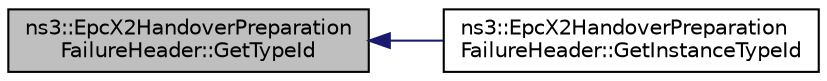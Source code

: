 digraph "ns3::EpcX2HandoverPreparationFailureHeader::GetTypeId"
{
  edge [fontname="Helvetica",fontsize="10",labelfontname="Helvetica",labelfontsize="10"];
  node [fontname="Helvetica",fontsize="10",shape=record];
  rankdir="LR";
  Node1 [label="ns3::EpcX2HandoverPreparation\lFailureHeader::GetTypeId",height=0.2,width=0.4,color="black", fillcolor="grey75", style="filled", fontcolor="black"];
  Node1 -> Node2 [dir="back",color="midnightblue",fontsize="10",style="solid"];
  Node2 [label="ns3::EpcX2HandoverPreparation\lFailureHeader::GetInstanceTypeId",height=0.2,width=0.4,color="black", fillcolor="white", style="filled",URL="$d1/d16/classns3_1_1EpcX2HandoverPreparationFailureHeader.html#a10d80074354979b14a4dc9ee0625a1af"];
}
